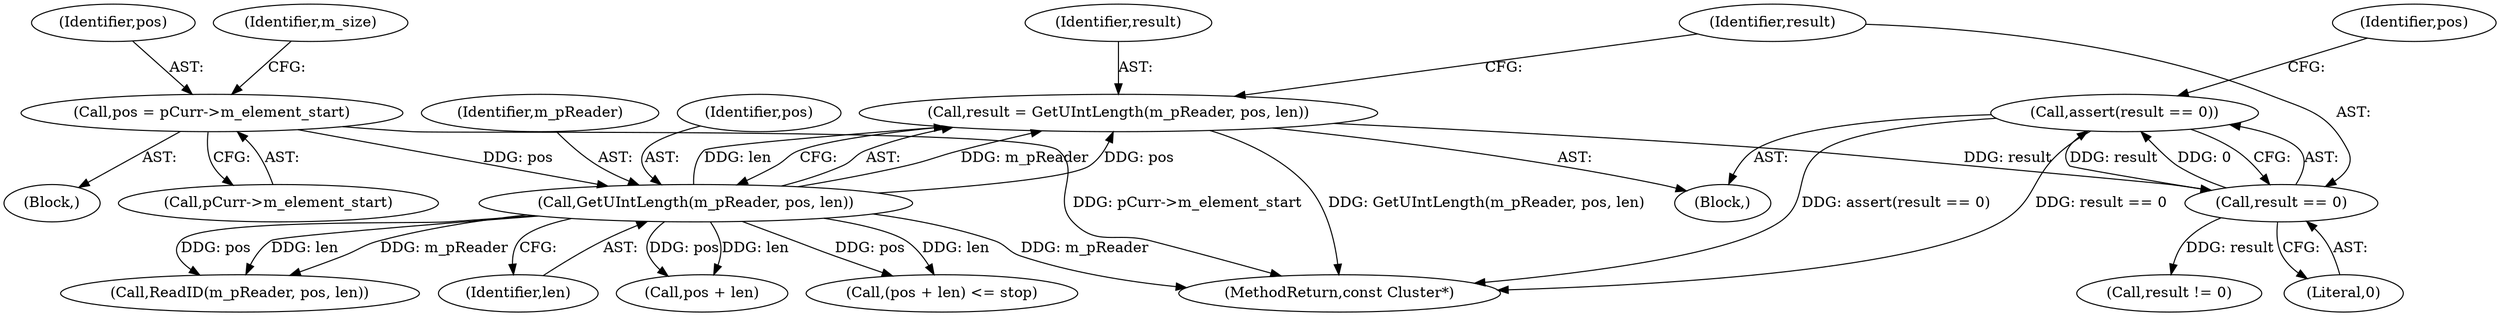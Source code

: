 digraph "0_Android_cc274e2abe8b2a6698a5c47d8aa4bb45f1f9538d_20@API" {
"1000220" [label="(Call,assert(result == 0))"];
"1000221" [label="(Call,result == 0)"];
"1000214" [label="(Call,result = GetUIntLength(m_pReader, pos, len))"];
"1000216" [label="(Call,GetUIntLength(m_pReader, pos, len))"];
"1000196" [label="(Call,pos = pCurr->m_element_start)"];
"1000227" [label="(Identifier,pos)"];
"1000225" [label="(Call,(pos + len) <= stop)"];
"1000197" [label="(Identifier,pos)"];
"1000546" [label="(MethodReturn,const Cluster*)"];
"1000239" [label="(Call,ReadID(m_pReader, pos, len))"];
"1000217" [label="(Identifier,m_pReader)"];
"1000203" [label="(Identifier,m_size)"];
"1000219" [label="(Identifier,len)"];
"1000216" [label="(Call,GetUIntLength(m_pReader, pos, len))"];
"1000223" [label="(Literal,0)"];
"1000218" [label="(Identifier,pos)"];
"1000198" [label="(Call,pCurr->m_element_start)"];
"1000220" [label="(Call,assert(result == 0))"];
"1000214" [label="(Call,result = GetUIntLength(m_pReader, pos, len))"];
"1000221" [label="(Call,result == 0)"];
"1000126" [label="(Block,)"];
"1000211" [label="(Block,)"];
"1000226" [label="(Call,pos + len)"];
"1000231" [label="(Call,result != 0)"];
"1000215" [label="(Identifier,result)"];
"1000222" [label="(Identifier,result)"];
"1000196" [label="(Call,pos = pCurr->m_element_start)"];
"1000220" -> "1000211"  [label="AST: "];
"1000220" -> "1000221"  [label="CFG: "];
"1000221" -> "1000220"  [label="AST: "];
"1000227" -> "1000220"  [label="CFG: "];
"1000220" -> "1000546"  [label="DDG: result == 0"];
"1000220" -> "1000546"  [label="DDG: assert(result == 0)"];
"1000221" -> "1000220"  [label="DDG: result"];
"1000221" -> "1000220"  [label="DDG: 0"];
"1000221" -> "1000223"  [label="CFG: "];
"1000222" -> "1000221"  [label="AST: "];
"1000223" -> "1000221"  [label="AST: "];
"1000214" -> "1000221"  [label="DDG: result"];
"1000221" -> "1000231"  [label="DDG: result"];
"1000214" -> "1000211"  [label="AST: "];
"1000214" -> "1000216"  [label="CFG: "];
"1000215" -> "1000214"  [label="AST: "];
"1000216" -> "1000214"  [label="AST: "];
"1000222" -> "1000214"  [label="CFG: "];
"1000214" -> "1000546"  [label="DDG: GetUIntLength(m_pReader, pos, len)"];
"1000216" -> "1000214"  [label="DDG: m_pReader"];
"1000216" -> "1000214"  [label="DDG: pos"];
"1000216" -> "1000214"  [label="DDG: len"];
"1000216" -> "1000219"  [label="CFG: "];
"1000217" -> "1000216"  [label="AST: "];
"1000218" -> "1000216"  [label="AST: "];
"1000219" -> "1000216"  [label="AST: "];
"1000216" -> "1000546"  [label="DDG: m_pReader"];
"1000196" -> "1000216"  [label="DDG: pos"];
"1000216" -> "1000225"  [label="DDG: pos"];
"1000216" -> "1000225"  [label="DDG: len"];
"1000216" -> "1000226"  [label="DDG: pos"];
"1000216" -> "1000226"  [label="DDG: len"];
"1000216" -> "1000239"  [label="DDG: m_pReader"];
"1000216" -> "1000239"  [label="DDG: pos"];
"1000216" -> "1000239"  [label="DDG: len"];
"1000196" -> "1000126"  [label="AST: "];
"1000196" -> "1000198"  [label="CFG: "];
"1000197" -> "1000196"  [label="AST: "];
"1000198" -> "1000196"  [label="AST: "];
"1000203" -> "1000196"  [label="CFG: "];
"1000196" -> "1000546"  [label="DDG: pCurr->m_element_start"];
}
